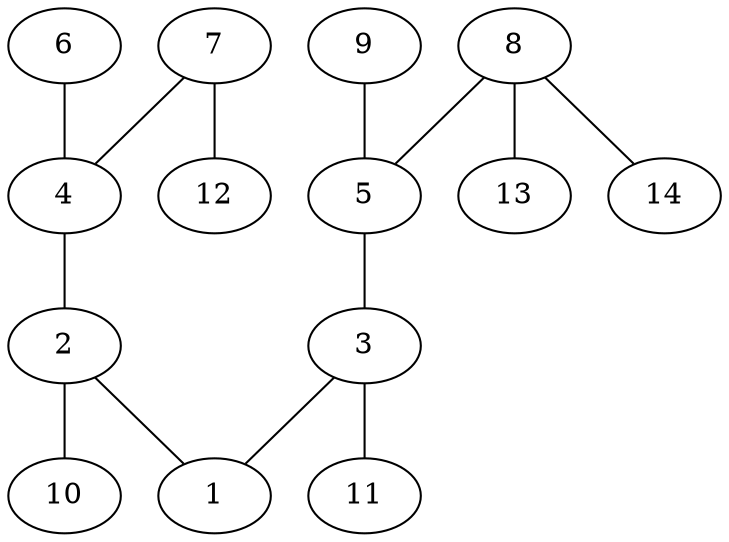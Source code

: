 graph molecule_828 {
	1	 [chem=N];
	2	 [chem=C];
	2 -- 1	 [valence=2];
	10	 [chem=H];
	2 -- 10	 [valence=1];
	3	 [chem=N];
	3 -- 1	 [valence=1];
	11	 [chem=H];
	3 -- 11	 [valence=1];
	4	 [chem=C];
	4 -- 2	 [valence=1];
	5	 [chem=C];
	5 -- 3	 [valence=1];
	6	 [chem=O];
	6 -- 4	 [valence=2];
	7	 [chem=O];
	7 -- 4	 [valence=1];
	12	 [chem=H];
	7 -- 12	 [valence=1];
	8	 [chem=N];
	8 -- 5	 [valence=1];
	13	 [chem=H];
	8 -- 13	 [valence=1];
	14	 [chem=H];
	8 -- 14	 [valence=1];
	9	 [chem=O];
	9 -- 5	 [valence=2];
}
